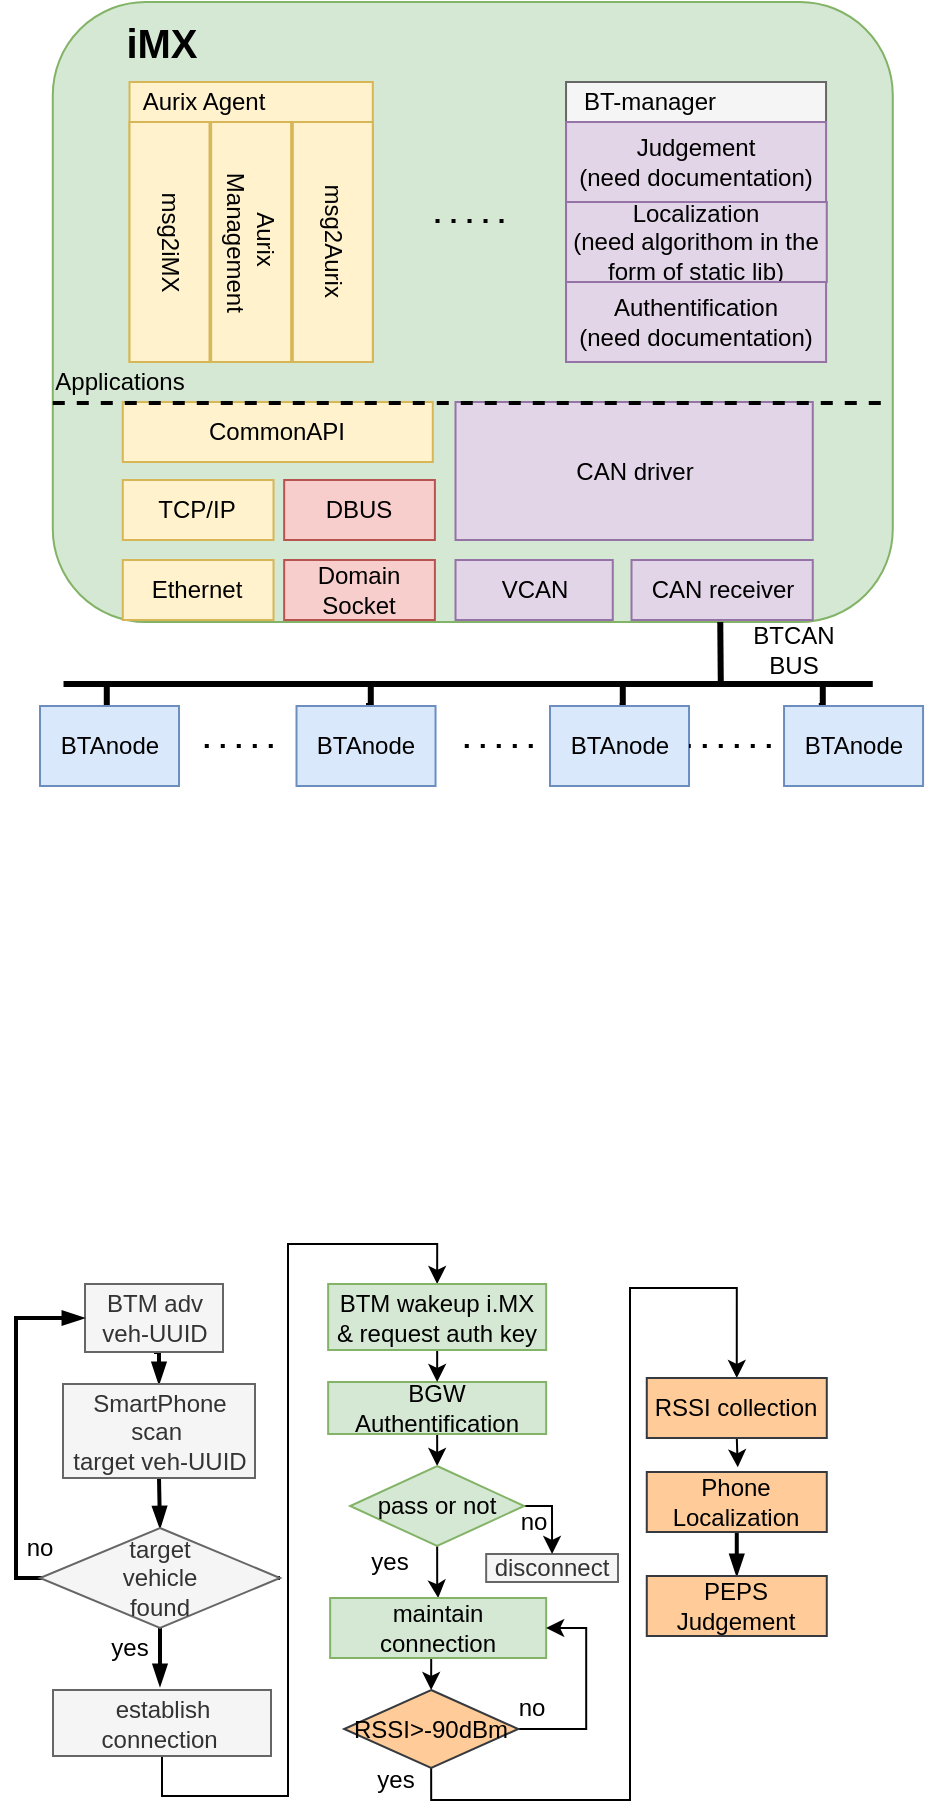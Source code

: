 <mxfile type="github" version="13.6.5">
  <diagram id="6UJGkoR6RnkgBrW9vDAt" name="Page-1">
    <mxGraphModel grid="0" dx="1028" dy="388" gridSize="10" guides="1" tooltips="1" connect="1" arrows="1" fold="1" page="1" pageScale="1" pageWidth="827" pageHeight="1169" math="0" shadow="0">
      <root>
        <mxCell id="0" />
        <mxCell id="1" parent="0" />
        <mxCell id="lEMxjgnDE3hor83zUmYU-257" value="" parent="1" style="rounded=1;whiteSpace=wrap;html=1;fillColor=#d5e8d4;strokeColor=#82b366;" vertex="1">
          <mxGeometry as="geometry" x="27.39" y="22" width="420" height="310" />
        </mxCell>
        <mxCell id="lEMxjgnDE3hor83zUmYU-258" value="" parent="1" style="rounded=0;whiteSpace=wrap;html=1;fillColor=#f5f5f5;strokeColor=#666666;fontColor=#333333;" vertex="1">
          <mxGeometry as="geometry" x="284.02" y="62" width="130" height="140" />
        </mxCell>
        <mxCell id="lEMxjgnDE3hor83zUmYU-259" value="Localization&lt;br&gt;(need algorithom in the form of static lib)" parent="1" style="rounded=0;whiteSpace=wrap;html=1;fillColor=#e1d5e7;strokeColor=#9673a6;" vertex="1">
          <mxGeometry as="geometry" x="284.02" y="122" width="130.37" height="40" />
        </mxCell>
        <mxCell id="lEMxjgnDE3hor83zUmYU-260" value="Authentification&lt;br&gt;(need documentation)" parent="1" style="rounded=0;whiteSpace=wrap;html=1;fillColor=#e1d5e7;strokeColor=#9673a6;" vertex="1">
          <mxGeometry as="geometry" x="284.02" y="162" width="130" height="40" />
        </mxCell>
        <mxCell id="lEMxjgnDE3hor83zUmYU-261" parent="1" style="edgeStyle=orthogonalEdgeStyle;rounded=0;orthogonalLoop=1;jettySize=auto;html=1;exitX=0.5;exitY=0;exitDx=0;exitDy=0;endArrow=none;endFill=0;strokeWidth=3;" edge="1" source="lEMxjgnDE3hor83zUmYU-262">
          <mxGeometry as="geometry" relative="1">
            <mxPoint as="targetPoint" x="54.39" y="364" />
          </mxGeometry>
        </mxCell>
        <mxCell id="lEMxjgnDE3hor83zUmYU-262" value="BTAnode" parent="1" style="rounded=0;whiteSpace=wrap;html=1;fillColor=#dae8fc;strokeColor=#6c8ebf;" vertex="1">
          <mxGeometry as="geometry" x="21" y="374" width="69.51" height="40" />
        </mxCell>
        <mxCell id="lEMxjgnDE3hor83zUmYU-263" value="" parent="1" style="endArrow=none;html=1;strokeWidth=3;" edge="1">
          <mxGeometry as="geometry" width="50" height="50" relative="1">
            <mxPoint as="sourcePoint" x="361.39" y="362" />
            <mxPoint as="targetPoint" x="361.13" y="332" />
          </mxGeometry>
        </mxCell>
        <mxCell id="lEMxjgnDE3hor83zUmYU-264" value="" parent="1" style="endArrow=none;html=1;strokeWidth=3;" edge="1">
          <mxGeometry as="geometry" width="50" height="50" relative="1">
            <mxPoint as="sourcePoint" x="32.76" y="363" />
            <mxPoint as="targetPoint" x="437.39" y="363" />
          </mxGeometry>
        </mxCell>
        <mxCell id="lEMxjgnDE3hor83zUmYU-265" value="BTCAN BUS" parent="1" style="text;html=1;strokeColor=none;fillColor=none;align=center;verticalAlign=middle;whiteSpace=wrap;rounded=0;" vertex="1">
          <mxGeometry as="geometry" x="372.76" y="336" width="50" height="20" />
        </mxCell>
        <mxCell id="lEMxjgnDE3hor83zUmYU-266" value="&lt;b style=&quot;font-size: 20px&quot;&gt;&lt;font style=&quot;font-size: 20px&quot;&gt;iMX&lt;/font&gt;&lt;/b&gt;" parent="1" style="text;html=1;strokeColor=none;fillColor=none;align=center;verticalAlign=middle;whiteSpace=wrap;rounded=0;" vertex="1">
          <mxGeometry as="geometry" x="62.39" y="32" width="40" height="20" />
        </mxCell>
        <mxCell id="lEMxjgnDE3hor83zUmYU-267" value="Judgement&lt;br&gt;(need documentation)" parent="1" style="rounded=0;whiteSpace=wrap;html=1;fillColor=#e1d5e7;strokeColor=#9673a6;" vertex="1">
          <mxGeometry as="geometry" x="284.02" y="82" width="130" height="40" />
        </mxCell>
        <mxCell id="lEMxjgnDE3hor83zUmYU-268" value="BT-manager" parent="1" style="text;html=1;strokeColor=none;fillColor=none;align=center;verticalAlign=middle;whiteSpace=wrap;rounded=0;" vertex="1">
          <mxGeometry as="geometry" x="290.76" y="62" width="70" height="20" />
        </mxCell>
        <mxCell id="lEMxjgnDE3hor83zUmYU-269" value="" parent="1" style="endArrow=none;dashed=1;html=1;dashPattern=1 3;strokeWidth=2;" edge="1">
          <mxGeometry as="geometry" width="50" height="50" relative="1">
            <mxPoint as="sourcePoint" x="137.39" y="394" />
            <mxPoint as="targetPoint" x="97.39" y="394" />
          </mxGeometry>
        </mxCell>
        <mxCell id="lEMxjgnDE3hor83zUmYU-270" value="CAN receiver" parent="1" style="rounded=0;whiteSpace=wrap;html=1;fillColor=#e1d5e7;strokeColor=#9673a6;" vertex="1">
          <mxGeometry as="geometry" x="316.76" y="301" width="90.63" height="30" />
        </mxCell>
        <mxCell id="lEMxjgnDE3hor83zUmYU-271" value="VCAN" parent="1" style="rounded=0;whiteSpace=wrap;html=1;fillColor=#e1d5e7;strokeColor=#9673a6;" vertex="1">
          <mxGeometry as="geometry" x="228.76" y="301" width="78.63" height="30" />
        </mxCell>
        <mxCell id="lEMxjgnDE3hor83zUmYU-272" value="" parent="1" style="rounded=0;whiteSpace=wrap;html=1;fillColor=#fff2cc;strokeColor=#d6b656;" vertex="1">
          <mxGeometry as="geometry" x="65.76" y="62" width="121.63" height="140" />
        </mxCell>
        <mxCell id="lEMxjgnDE3hor83zUmYU-273" value="CAN driver" parent="1" style="rounded=0;whiteSpace=wrap;html=1;fillColor=#e1d5e7;strokeColor=#9673a6;" vertex="1">
          <mxGeometry as="geometry" x="228.76" y="222" width="178.63" height="69" />
        </mxCell>
        <mxCell id="lEMxjgnDE3hor83zUmYU-274" value="DBUS" parent="1" style="rounded=0;whiteSpace=wrap;html=1;fillColor=#f8cecc;strokeColor=#b85450;" vertex="1">
          <mxGeometry as="geometry" x="143.08" y="261" width="75.37" height="30" />
        </mxCell>
        <mxCell id="lEMxjgnDE3hor83zUmYU-275" value="TCP/IP" parent="1" style="rounded=0;whiteSpace=wrap;html=1;fillColor=#fff2cc;strokeColor=#d6b656;" vertex="1">
          <mxGeometry as="geometry" x="62.39" y="261" width="75.37" height="30" />
        </mxCell>
        <mxCell id="lEMxjgnDE3hor83zUmYU-276" value="Ethernet" parent="1" style="rounded=0;whiteSpace=wrap;html=1;fillColor=#fff2cc;strokeColor=#d6b656;" vertex="1">
          <mxGeometry as="geometry" x="62.39" y="301" width="75.37" height="30" />
        </mxCell>
        <mxCell id="lEMxjgnDE3hor83zUmYU-277" value="Domain Socket" parent="1" style="rounded=0;whiteSpace=wrap;html=1;fillColor=#f8cecc;strokeColor=#b85450;" vertex="1">
          <mxGeometry as="geometry" x="143.08" y="301" width="75.37" height="30" />
        </mxCell>
        <mxCell id="lEMxjgnDE3hor83zUmYU-278" value="CommonAPI" parent="1" style="rounded=0;whiteSpace=wrap;html=1;fillColor=#fff2cc;strokeColor=#d6b656;" vertex="1">
          <mxGeometry as="geometry" x="62.39" y="222" width="155" height="30" />
        </mxCell>
        <mxCell id="lEMxjgnDE3hor83zUmYU-279" parent="1" style="edgeStyle=orthogonalEdgeStyle;rounded=0;orthogonalLoop=1;jettySize=auto;html=1;exitX=0.5;exitY=0;exitDx=0;exitDy=0;endArrow=none;endFill=0;strokeWidth=3;" edge="1" source="lEMxjgnDE3hor83zUmYU-280">
          <mxGeometry as="geometry" relative="1">
            <mxPoint as="targetPoint" x="186.39" y="364" />
          </mxGeometry>
        </mxCell>
        <mxCell id="lEMxjgnDE3hor83zUmYU-280" value="BTAnode" parent="1" style="rounded=0;whiteSpace=wrap;html=1;fillColor=#dae8fc;strokeColor=#6c8ebf;" vertex="1">
          <mxGeometry as="geometry" x="149.25" y="374" width="69.51" height="40" />
        </mxCell>
        <mxCell id="lEMxjgnDE3hor83zUmYU-281" parent="1" style="edgeStyle=orthogonalEdgeStyle;rounded=0;orthogonalLoop=1;jettySize=auto;html=1;exitX=0.5;exitY=0;exitDx=0;exitDy=0;strokeWidth=3;endArrow=none;endFill=0;" edge="1" source="lEMxjgnDE3hor83zUmYU-282">
          <mxGeometry as="geometry" relative="1">
            <mxPoint as="targetPoint" x="312.39" y="364" />
          </mxGeometry>
        </mxCell>
        <mxCell id="lEMxjgnDE3hor83zUmYU-282" value="BTAnode" parent="1" style="rounded=0;whiteSpace=wrap;html=1;fillColor=#dae8fc;strokeColor=#6c8ebf;" vertex="1">
          <mxGeometry as="geometry" x="276" y="374" width="69.51" height="40" />
        </mxCell>
        <mxCell id="lEMxjgnDE3hor83zUmYU-283" value="" parent="1" style="endArrow=none;dashed=1;html=1;dashPattern=1 3;strokeWidth=2;" edge="1">
          <mxGeometry as="geometry" width="50" height="50" relative="1">
            <mxPoint as="sourcePoint" x="267.39" y="394" />
            <mxPoint as="targetPoint" x="227.39" y="394" />
          </mxGeometry>
        </mxCell>
        <mxCell id="lEMxjgnDE3hor83zUmYU-284" parent="1" style="edgeStyle=orthogonalEdgeStyle;rounded=0;orthogonalLoop=1;jettySize=auto;html=1;exitX=0.25;exitY=0;exitDx=0;exitDy=0;endArrow=none;endFill=0;strokeWidth=3;" edge="1" source="lEMxjgnDE3hor83zUmYU-285">
          <mxGeometry as="geometry" relative="1">
            <mxPoint as="targetPoint" x="412.39" y="364" />
          </mxGeometry>
        </mxCell>
        <mxCell id="lEMxjgnDE3hor83zUmYU-285" value="BTAnode" parent="1" style="rounded=0;whiteSpace=wrap;html=1;fillColor=#dae8fc;strokeColor=#6c8ebf;" vertex="1">
          <mxGeometry as="geometry" x="393.02" y="374" width="69.51" height="40" />
        </mxCell>
        <mxCell id="lEMxjgnDE3hor83zUmYU-286" value="" parent="1" style="endArrow=none;dashed=1;html=1;dashPattern=1 3;strokeWidth=2;entryX=1;entryY=0.5;entryDx=0;entryDy=0;" edge="1" target="lEMxjgnDE3hor83zUmYU-282">
          <mxGeometry as="geometry" width="50" height="50" relative="1">
            <mxPoint as="sourcePoint" x="386.39" y="394" />
            <mxPoint as="targetPoint" x="237.39" y="404" />
          </mxGeometry>
        </mxCell>
        <mxCell id="lEMxjgnDE3hor83zUmYU-287" value="" parent="1" style="endArrow=none;html=1;strokeWidth=2;entryX=1;entryY=0.75;entryDx=0;entryDy=0;exitX=0;exitY=0.75;exitDx=0;exitDy=0;dashed=1;" edge="1">
          <mxGeometry as="geometry" width="50" height="50" relative="1">
            <mxPoint as="sourcePoint" x="27.39" y="222.5" />
            <mxPoint as="targetPoint" x="447.39" y="222.5" />
          </mxGeometry>
        </mxCell>
        <mxCell id="lEMxjgnDE3hor83zUmYU-288" value="msg2iMX" parent="1" style="rounded=0;whiteSpace=wrap;html=1;fillColor=#fff2cc;strokeColor=#d6b656;portConstraintRotation=0;direction=east;verticalAlign=middle;horizontal=0;rotation=-180;" vertex="1">
          <mxGeometry as="geometry" x="65.76" y="82" width="40" height="120" />
        </mxCell>
        <mxCell id="lEMxjgnDE3hor83zUmYU-289" value="Aurix&amp;nbsp;&lt;br&gt;Management" parent="1" style="rounded=0;whiteSpace=wrap;html=1;fillColor=#fff2cc;strokeColor=#d6b656;portConstraintRotation=0;direction=east;verticalAlign=middle;horizontal=0;rotation=-180;" vertex="1">
          <mxGeometry as="geometry" x="106.57" y="82" width="40" height="120" />
        </mxCell>
        <mxCell id="lEMxjgnDE3hor83zUmYU-290" value="msg2Aurix" parent="1" style="rounded=0;whiteSpace=wrap;html=1;fillColor=#fff2cc;strokeColor=#d6b656;portConstraintRotation=0;direction=east;verticalAlign=middle;horizontal=0;rotation=-180;" vertex="1">
          <mxGeometry as="geometry" x="147.39" y="82" width="40" height="120" />
        </mxCell>
        <mxCell id="lEMxjgnDE3hor83zUmYU-291" value="Aurix Agent" parent="1" style="text;html=1;strokeColor=none;fillColor=none;align=center;verticalAlign=middle;whiteSpace=wrap;rounded=0;" vertex="1">
          <mxGeometry as="geometry" x="67.76" y="62" width="70" height="20" />
        </mxCell>
        <mxCell id="lEMxjgnDE3hor83zUmYU-292" value="" parent="1" style="endArrow=none;dashed=1;html=1;dashPattern=1 3;strokeWidth=2;" edge="1">
          <mxGeometry as="geometry" width="50" height="50" relative="1">
            <mxPoint as="sourcePoint" x="252.76" y="131.5" />
            <mxPoint as="targetPoint" x="212.76" y="131.5" />
          </mxGeometry>
        </mxCell>
        <mxCell id="lEMxjgnDE3hor83zUmYU-293" value="Applications" parent="1" style="text;html=1;strokeColor=none;fillColor=none;align=center;verticalAlign=middle;whiteSpace=wrap;rounded=0;fontColor=none;" vertex="1">
          <mxGeometry as="geometry" x="41.39" y="202" width="40" height="20" />
        </mxCell>
        <mxCell id="lEMxjgnDE3hor83zUmYU-296" parent="1" style="edgeStyle=orthogonalEdgeStyle;rounded=0;orthogonalLoop=1;jettySize=auto;html=1;exitX=0.5;exitY=1;exitDx=0;exitDy=0;entryX=0.5;entryY=0;entryDx=0;entryDy=0;endArrow=blockThin;endFill=1;strokeWidth=2;fontColor=none;" edge="1" source="lEMxjgnDE3hor83zUmYU-294" target="lEMxjgnDE3hor83zUmYU-295">
          <mxGeometry as="geometry" relative="1" />
        </mxCell>
        <mxCell id="lEMxjgnDE3hor83zUmYU-294" value="BTM adv veh-UUID" parent="1" style="rounded=0;whiteSpace=wrap;html=1;fontColor=#333333;fillColor=#f5f5f5;strokeColor=#666666;" vertex="1">
          <mxGeometry as="geometry" x="43.5" y="663" width="69" height="34" />
        </mxCell>
        <mxCell id="lEMxjgnDE3hor83zUmYU-300" parent="1" style="edgeStyle=orthogonalEdgeStyle;rounded=0;orthogonalLoop=1;jettySize=auto;html=1;exitX=0.5;exitY=1;exitDx=0;exitDy=0;entryX=0.5;entryY=0;entryDx=0;entryDy=0;endArrow=blockThin;endFill=1;strokeWidth=2;fontColor=none;" edge="1" source="lEMxjgnDE3hor83zUmYU-295">
          <mxGeometry as="geometry" relative="1">
            <mxPoint as="targetPoint" x="81" y="785" />
          </mxGeometry>
        </mxCell>
        <mxCell id="lEMxjgnDE3hor83zUmYU-295" value="SmartPhone scan&amp;nbsp;&lt;br&gt;target veh-UUID" parent="1" style="rounded=0;whiteSpace=wrap;html=1;fontColor=#333333;fillColor=#f5f5f5;strokeColor=#666666;" vertex="1">
          <mxGeometry as="geometry" x="32.5" y="713" width="96" height="47" />
        </mxCell>
        <mxCell id="lEMxjgnDE3hor83zUmYU-301" parent="1" style="edgeStyle=orthogonalEdgeStyle;rounded=0;orthogonalLoop=1;jettySize=auto;html=1;exitX=0.5;exitY=1;exitDx=0;exitDy=0;entryX=0.5;entryY=0;entryDx=0;entryDy=0;endArrow=blockThin;endFill=1;strokeWidth=2;fontColor=none;" edge="1">
          <mxGeometry as="geometry" relative="1">
            <mxPoint as="sourcePoint" x="81" y="815" />
            <mxPoint as="targetPoint" x="81" y="864" />
          </mxGeometry>
        </mxCell>
        <mxCell id="lEMxjgnDE3hor83zUmYU-306" parent="1" style="edgeStyle=orthogonalEdgeStyle;rounded=0;orthogonalLoop=1;jettySize=auto;html=1;exitX=0.5;exitY=1;exitDx=0;exitDy=0;entryX=0.5;entryY=0;entryDx=0;entryDy=0;endArrow=blockThin;endFill=1;strokeWidth=2;fontColor=none;" edge="1" source="lEMxjgnDE3hor83zUmYU-303" target="lEMxjgnDE3hor83zUmYU-305">
          <mxGeometry as="geometry" relative="1" />
        </mxCell>
        <mxCell id="lEMxjgnDE3hor83zUmYU-303" value="Phone Localization" parent="1" style="rounded=0;whiteSpace=wrap;html=1;fillColor=#ffcc99;strokeColor=#36393d;" vertex="1">
          <mxGeometry as="geometry" x="324.39" y="757" width="90" height="30" />
        </mxCell>
        <mxCell id="lEMxjgnDE3hor83zUmYU-305" value="PEPS Judgement" parent="1" style="rounded=0;whiteSpace=wrap;html=1;fillColor=#ffcc99;strokeColor=#36393d;" vertex="1">
          <mxGeometry as="geometry" x="324.39" y="809" width="90" height="30" />
        </mxCell>
        <mxCell id="lEMxjgnDE3hor83zUmYU-310" parent="1" style="edgeStyle=orthogonalEdgeStyle;rounded=0;orthogonalLoop=1;jettySize=auto;html=1;exitX=1;exitY=0.5;exitDx=0;exitDy=0;exitPerimeter=0;endArrow=blockThin;endFill=1;strokeWidth=2;fontColor=none;" edge="1" source="lEMxjgnDE3hor83zUmYU-307">
          <mxGeometry as="geometry" relative="1">
            <mxPoint as="targetPoint" x="43" y="680" />
            <Array as="points">
              <mxPoint x="9" y="810" />
              <mxPoint x="9" y="680" />
            </Array>
          </mxGeometry>
        </mxCell>
        <mxCell id="lEMxjgnDE3hor83zUmYU-307" value="target&lt;br&gt;vehicle&lt;br&gt;found" parent="1" style="strokeWidth=1;html=1;shape=mxgraph.flowchart.decision;whiteSpace=wrap;rounded=0;fontColor=#333333;fillColor=#f5f5f5;strokeColor=#666666;" vertex="1">
          <mxGeometry as="geometry" x="21" y="785" width="120" height="50" />
        </mxCell>
        <mxCell id="lEMxjgnDE3hor83zUmYU-308" value="yes" parent="1" style="text;html=1;strokeColor=none;fillColor=none;align=center;verticalAlign=middle;whiteSpace=wrap;rounded=0;fontColor=none;" vertex="1">
          <mxGeometry as="geometry" x="46" y="835" width="40" height="20" />
        </mxCell>
        <mxCell id="lEMxjgnDE3hor83zUmYU-311" value="no" parent="1" style="text;html=1;strokeColor=none;fillColor=none;align=center;verticalAlign=middle;whiteSpace=wrap;rounded=0;fontColor=none;" vertex="1">
          <mxGeometry as="geometry" x="1.39" y="785" width="40" height="20" />
        </mxCell>
        <mxCell id="px15Lxo92mCNcyCO_QTn-4" value="disconnect" parent="1" style="rounded=0;whiteSpace=wrap;html=1;fontColor=#333333;fillColor=#f5f5f5;strokeColor=#666666;" vertex="1">
          <mxGeometry as="geometry" x="244.08" y="798" width="65.92" height="14" />
        </mxCell>
        <mxCell id="zeVFohzPihjPFX1XisEx-4" parent="1" style="edgeStyle=orthogonalEdgeStyle;rounded=0;orthogonalLoop=1;jettySize=auto;html=1;exitX=0.5;exitY=1;exitDx=0;exitDy=0;entryX=0.5;entryY=0;entryDx=0;entryDy=0;" edge="1" source="px15Lxo92mCNcyCO_QTn-6" target="px15Lxo92mCNcyCO_QTn-8">
          <mxGeometry as="geometry" relative="1" />
        </mxCell>
        <mxCell id="px15Lxo92mCNcyCO_QTn-6" value="BGW Authentification" parent="1" style="rounded=0;whiteSpace=wrap;html=1;fillColor=#d5e8d4;strokeColor=#82b366;" vertex="1">
          <mxGeometry as="geometry" x="165.08" y="712" width="109" height="26" />
        </mxCell>
        <mxCell id="px15Lxo92mCNcyCO_QTn-11" parent="1" style="edgeStyle=orthogonalEdgeStyle;rounded=0;orthogonalLoop=1;jettySize=auto;html=1;exitX=0.5;exitY=1;exitDx=0;exitDy=0;" edge="1" source="px15Lxo92mCNcyCO_QTn-8" target="px15Lxo92mCNcyCO_QTn-12">
          <mxGeometry as="geometry" relative="1">
            <mxPoint as="targetPoint" x="220.08" y="837.67" />
          </mxGeometry>
        </mxCell>
        <mxCell id="zeVFohzPihjPFX1XisEx-30" parent="1" style="edgeStyle=orthogonalEdgeStyle;rounded=0;orthogonalLoop=1;jettySize=auto;html=1;entryX=0.5;entryY=0;entryDx=0;entryDy=0;" edge="1" source="px15Lxo92mCNcyCO_QTn-8" target="px15Lxo92mCNcyCO_QTn-4">
          <mxGeometry as="geometry" relative="1">
            <Array as="points">
              <mxPoint x="277" y="774" />
            </Array>
          </mxGeometry>
        </mxCell>
        <mxCell id="px15Lxo92mCNcyCO_QTn-8" value="pass or not" parent="1" style="rhombus;whiteSpace=wrap;html=1;fillColor=#d5e8d4;strokeColor=#82b366;" vertex="1">
          <mxGeometry as="geometry" x="176.08" y="754" width="87" height="40" />
        </mxCell>
        <mxCell id="zeVFohzPihjPFX1XisEx-6" parent="1" style="edgeStyle=orthogonalEdgeStyle;rounded=0;orthogonalLoop=1;jettySize=auto;html=1;exitX=0.5;exitY=1;exitDx=0;exitDy=0;entryX=0.5;entryY=0;entryDx=0;entryDy=0;" edge="1" source="px15Lxo92mCNcyCO_QTn-12" target="zeVFohzPihjPFX1XisEx-5">
          <mxGeometry as="geometry" relative="1" />
        </mxCell>
        <mxCell id="px15Lxo92mCNcyCO_QTn-12" value="maintain connection " parent="1" style="rounded=0;whiteSpace=wrap;html=1;fillColor=#d5e8d4;strokeColor=#82b366;" vertex="1">
          <mxGeometry as="geometry" x="166.08" y="820" width="108" height="30" />
        </mxCell>
        <mxCell id="px15Lxo92mCNcyCO_QTn-14" value="no" parent="1" style="text;html=1;strokeColor=none;fillColor=none;align=center;verticalAlign=middle;whiteSpace=wrap;rounded=0;" vertex="1">
          <mxGeometry as="geometry" x="248.08" y="772" width="40" height="20" />
        </mxCell>
        <mxCell id="px15Lxo92mCNcyCO_QTn-15" value="yes" parent="1" style="text;html=1;strokeColor=none;fillColor=none;align=center;verticalAlign=middle;whiteSpace=wrap;rounded=0;" vertex="1">
          <mxGeometry as="geometry" x="176.08" y="792" width="40" height="20" />
        </mxCell>
        <mxCell id="zeVFohzPihjPFX1XisEx-23" parent="1" style="edgeStyle=orthogonalEdgeStyle;rounded=0;orthogonalLoop=1;jettySize=auto;html=1;exitX=0.5;exitY=1;exitDx=0;exitDy=0;entryX=0.5;entryY=0;entryDx=0;entryDy=0;" edge="1" source="zeVFohzPihjPFX1XisEx-1" target="zeVFohzPihjPFX1XisEx-19">
          <mxGeometry as="geometry" relative="1">
            <Array as="points">
              <mxPoint x="82" y="919" />
              <mxPoint x="145" y="919" />
              <mxPoint x="145" y="643" />
              <mxPoint x="220" y="643" />
            </Array>
          </mxGeometry>
        </mxCell>
        <mxCell id="zeVFohzPihjPFX1XisEx-1" value="establish connection&amp;nbsp;" parent="1" style="rounded=0;whiteSpace=wrap;html=1;fontColor=#333333;fillColor=#f5f5f5;strokeColor=#666666;" vertex="1">
          <mxGeometry as="geometry" x="27.5" y="866" width="109" height="33" />
        </mxCell>
        <mxCell id="zeVFohzPihjPFX1XisEx-7" parent="1" style="edgeStyle=orthogonalEdgeStyle;rounded=0;orthogonalLoop=1;jettySize=auto;html=1;exitX=0.5;exitY=1;exitDx=0;exitDy=0;entryX=0.5;entryY=0;entryDx=0;entryDy=0;" edge="1" source="zeVFohzPihjPFX1XisEx-5" target="zeVFohzPihjPFX1XisEx-8">
          <mxGeometry as="geometry" relative="1">
            <mxPoint as="targetPoint" x="428" y="735" />
            <Array as="points">
              <mxPoint x="217" y="921" />
              <mxPoint x="316" y="921" />
              <mxPoint x="316" y="665" />
              <mxPoint x="369" y="665" />
            </Array>
          </mxGeometry>
        </mxCell>
        <mxCell id="zeVFohzPihjPFX1XisEx-15" parent="1" style="edgeStyle=orthogonalEdgeStyle;rounded=0;orthogonalLoop=1;jettySize=auto;html=1;exitX=1;exitY=0.5;exitDx=0;exitDy=0;entryX=1;entryY=0.5;entryDx=0;entryDy=0;" edge="1" source="zeVFohzPihjPFX1XisEx-5" target="px15Lxo92mCNcyCO_QTn-12">
          <mxGeometry as="geometry" relative="1" />
        </mxCell>
        <mxCell id="zeVFohzPihjPFX1XisEx-5" value="RSSI&amp;gt;-90dBm" parent="1" style="rhombus;whiteSpace=wrap;html=1;fillColor=#ffcc99;strokeColor=#36393d;" vertex="1">
          <mxGeometry as="geometry" x="173.08" y="866" width="87" height="39" />
        </mxCell>
        <mxCell id="zeVFohzPihjPFX1XisEx-9" parent="1" style="edgeStyle=orthogonalEdgeStyle;rounded=0;orthogonalLoop=1;jettySize=auto;html=1;exitX=0.5;exitY=1;exitDx=0;exitDy=0;" edge="1" source="zeVFohzPihjPFX1XisEx-8">
          <mxGeometry as="geometry" relative="1">
            <mxPoint as="targetPoint" x="369.89" y="754.67" />
          </mxGeometry>
        </mxCell>
        <mxCell id="zeVFohzPihjPFX1XisEx-8" value="RSSI collection " parent="1" style="rounded=0;whiteSpace=wrap;html=1;fillColor=#ffcc99;strokeColor=#36393d;" vertex="1">
          <mxGeometry as="geometry" x="324.39" y="710" width="90" height="30" />
        </mxCell>
        <mxCell id="zeVFohzPihjPFX1XisEx-13" value="yes" parent="1" style="text;html=1;strokeColor=none;fillColor=none;align=center;verticalAlign=middle;whiteSpace=wrap;rounded=0;" vertex="1">
          <mxGeometry as="geometry" x="178.76" y="901" width="40" height="20" />
        </mxCell>
        <mxCell id="zeVFohzPihjPFX1XisEx-16" value="no" parent="1" style="text;html=1;strokeColor=none;fillColor=none;align=center;verticalAlign=middle;whiteSpace=wrap;rounded=0;" vertex="1">
          <mxGeometry as="geometry" x="247.08" y="865" width="40" height="20" />
        </mxCell>
        <mxCell id="zeVFohzPihjPFX1XisEx-21" parent="1" style="edgeStyle=orthogonalEdgeStyle;rounded=0;orthogonalLoop=1;jettySize=auto;html=1;exitX=0.5;exitY=1;exitDx=0;exitDy=0;entryX=0.5;entryY=0;entryDx=0;entryDy=0;" edge="1" source="zeVFohzPihjPFX1XisEx-19" target="px15Lxo92mCNcyCO_QTn-6">
          <mxGeometry as="geometry" relative="1" />
        </mxCell>
        <mxCell id="zeVFohzPihjPFX1XisEx-19" value="BTM wakeup i.MX&lt;br&gt;&amp;amp; request auth key" parent="1" style="rounded=0;whiteSpace=wrap;html=1;fillColor=#d5e8d4;strokeColor=#82b366;" vertex="1">
          <mxGeometry as="geometry" x="165.08" y="663" width="109" height="33" />
        </mxCell>
      </root>
    </mxGraphModel>
  </diagram>
</mxfile>
